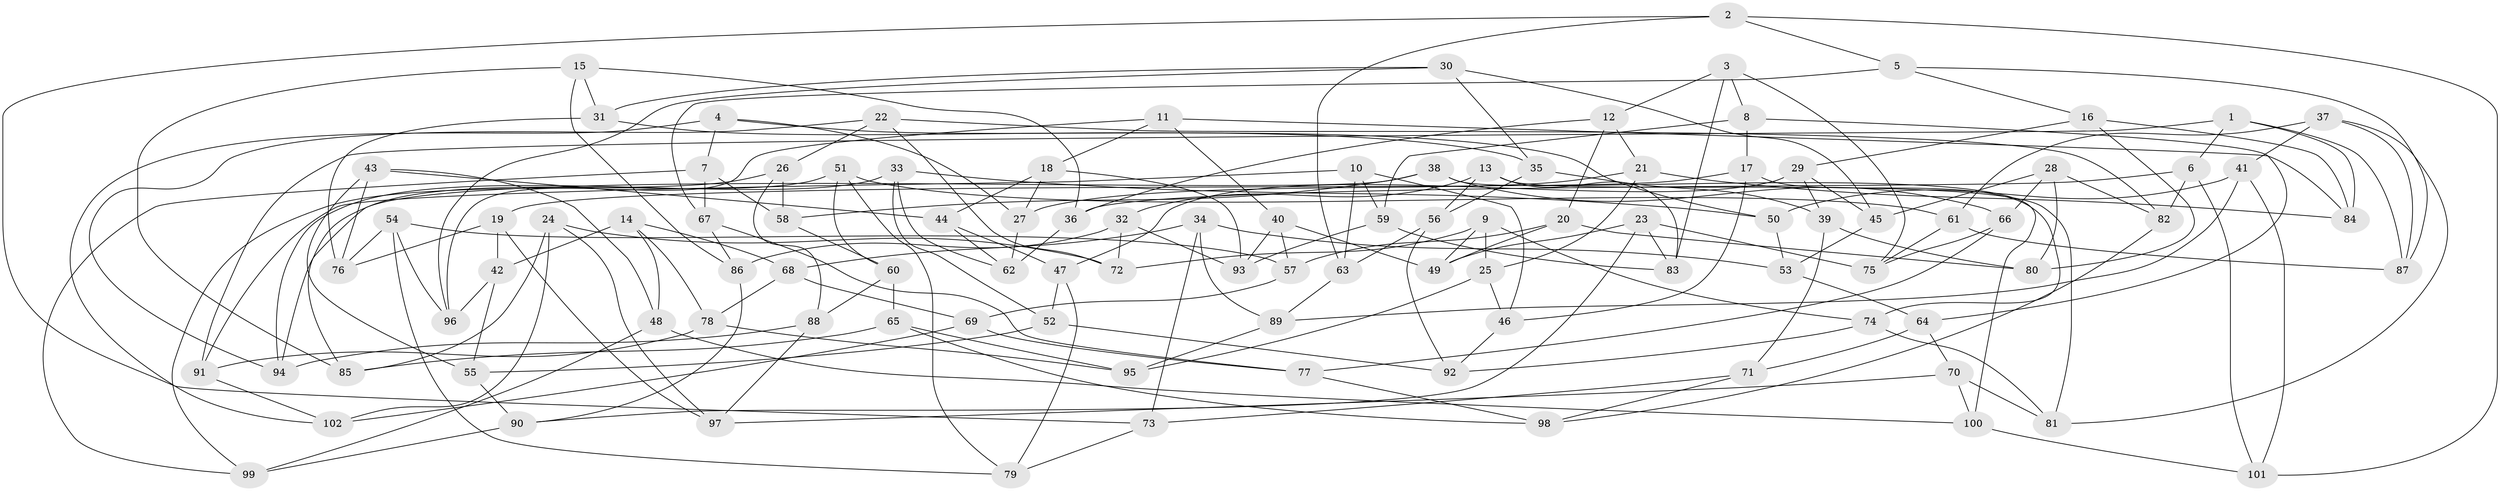 // Generated by graph-tools (version 1.1) at 2025/50/03/09/25 03:50:44]
// undirected, 102 vertices, 204 edges
graph export_dot {
graph [start="1"]
  node [color=gray90,style=filled];
  1;
  2;
  3;
  4;
  5;
  6;
  7;
  8;
  9;
  10;
  11;
  12;
  13;
  14;
  15;
  16;
  17;
  18;
  19;
  20;
  21;
  22;
  23;
  24;
  25;
  26;
  27;
  28;
  29;
  30;
  31;
  32;
  33;
  34;
  35;
  36;
  37;
  38;
  39;
  40;
  41;
  42;
  43;
  44;
  45;
  46;
  47;
  48;
  49;
  50;
  51;
  52;
  53;
  54;
  55;
  56;
  57;
  58;
  59;
  60;
  61;
  62;
  63;
  64;
  65;
  66;
  67;
  68;
  69;
  70;
  71;
  72;
  73;
  74;
  75;
  76;
  77;
  78;
  79;
  80;
  81;
  82;
  83;
  84;
  85;
  86;
  87;
  88;
  89;
  90;
  91;
  92;
  93;
  94;
  95;
  96;
  97;
  98;
  99;
  100;
  101;
  102;
  1 -- 84;
  1 -- 91;
  1 -- 6;
  1 -- 87;
  2 -- 73;
  2 -- 5;
  2 -- 101;
  2 -- 63;
  3 -- 12;
  3 -- 83;
  3 -- 75;
  3 -- 8;
  4 -- 7;
  4 -- 27;
  4 -- 102;
  4 -- 50;
  5 -- 16;
  5 -- 87;
  5 -- 67;
  6 -- 101;
  6 -- 36;
  6 -- 82;
  7 -- 58;
  7 -- 67;
  7 -- 99;
  8 -- 59;
  8 -- 64;
  8 -- 17;
  9 -- 72;
  9 -- 49;
  9 -- 25;
  9 -- 74;
  10 -- 91;
  10 -- 59;
  10 -- 63;
  10 -- 46;
  11 -- 84;
  11 -- 96;
  11 -- 18;
  11 -- 40;
  12 -- 20;
  12 -- 21;
  12 -- 36;
  13 -- 56;
  13 -- 83;
  13 -- 81;
  13 -- 32;
  14 -- 42;
  14 -- 48;
  14 -- 68;
  14 -- 78;
  15 -- 85;
  15 -- 86;
  15 -- 31;
  15 -- 36;
  16 -- 80;
  16 -- 84;
  16 -- 29;
  17 -- 46;
  17 -- 19;
  17 -- 74;
  18 -- 93;
  18 -- 44;
  18 -- 27;
  19 -- 76;
  19 -- 97;
  19 -- 42;
  20 -- 49;
  20 -- 80;
  20 -- 57;
  21 -- 25;
  21 -- 84;
  21 -- 27;
  22 -- 72;
  22 -- 82;
  22 -- 26;
  22 -- 94;
  23 -- 83;
  23 -- 90;
  23 -- 75;
  23 -- 49;
  24 -- 72;
  24 -- 102;
  24 -- 97;
  24 -- 85;
  25 -- 95;
  25 -- 46;
  26 -- 58;
  26 -- 88;
  26 -- 99;
  27 -- 62;
  28 -- 82;
  28 -- 66;
  28 -- 80;
  28 -- 45;
  29 -- 39;
  29 -- 47;
  29 -- 45;
  30 -- 45;
  30 -- 35;
  30 -- 31;
  30 -- 96;
  31 -- 35;
  31 -- 76;
  32 -- 86;
  32 -- 93;
  32 -- 72;
  33 -- 94;
  33 -- 50;
  33 -- 62;
  33 -- 52;
  34 -- 68;
  34 -- 89;
  34 -- 73;
  34 -- 53;
  35 -- 56;
  35 -- 39;
  36 -- 62;
  37 -- 81;
  37 -- 41;
  37 -- 87;
  37 -- 61;
  38 -- 94;
  38 -- 66;
  38 -- 58;
  38 -- 100;
  39 -- 80;
  39 -- 71;
  40 -- 49;
  40 -- 57;
  40 -- 93;
  41 -- 89;
  41 -- 101;
  41 -- 50;
  42 -- 96;
  42 -- 55;
  43 -- 55;
  43 -- 76;
  43 -- 44;
  43 -- 48;
  44 -- 47;
  44 -- 62;
  45 -- 53;
  46 -- 92;
  47 -- 79;
  47 -- 52;
  48 -- 100;
  48 -- 99;
  50 -- 53;
  51 -- 79;
  51 -- 61;
  51 -- 85;
  51 -- 60;
  52 -- 92;
  52 -- 55;
  53 -- 64;
  54 -- 57;
  54 -- 96;
  54 -- 79;
  54 -- 76;
  55 -- 90;
  56 -- 92;
  56 -- 63;
  57 -- 69;
  58 -- 60;
  59 -- 93;
  59 -- 83;
  60 -- 88;
  60 -- 65;
  61 -- 75;
  61 -- 87;
  63 -- 89;
  64 -- 70;
  64 -- 71;
  65 -- 95;
  65 -- 85;
  65 -- 98;
  66 -- 77;
  66 -- 75;
  67 -- 86;
  67 -- 77;
  68 -- 69;
  68 -- 78;
  69 -- 102;
  69 -- 77;
  70 -- 100;
  70 -- 81;
  70 -- 97;
  71 -- 98;
  71 -- 73;
  73 -- 79;
  74 -- 92;
  74 -- 81;
  77 -- 98;
  78 -- 95;
  78 -- 91;
  82 -- 98;
  86 -- 90;
  88 -- 97;
  88 -- 94;
  89 -- 95;
  90 -- 99;
  91 -- 102;
  100 -- 101;
}
